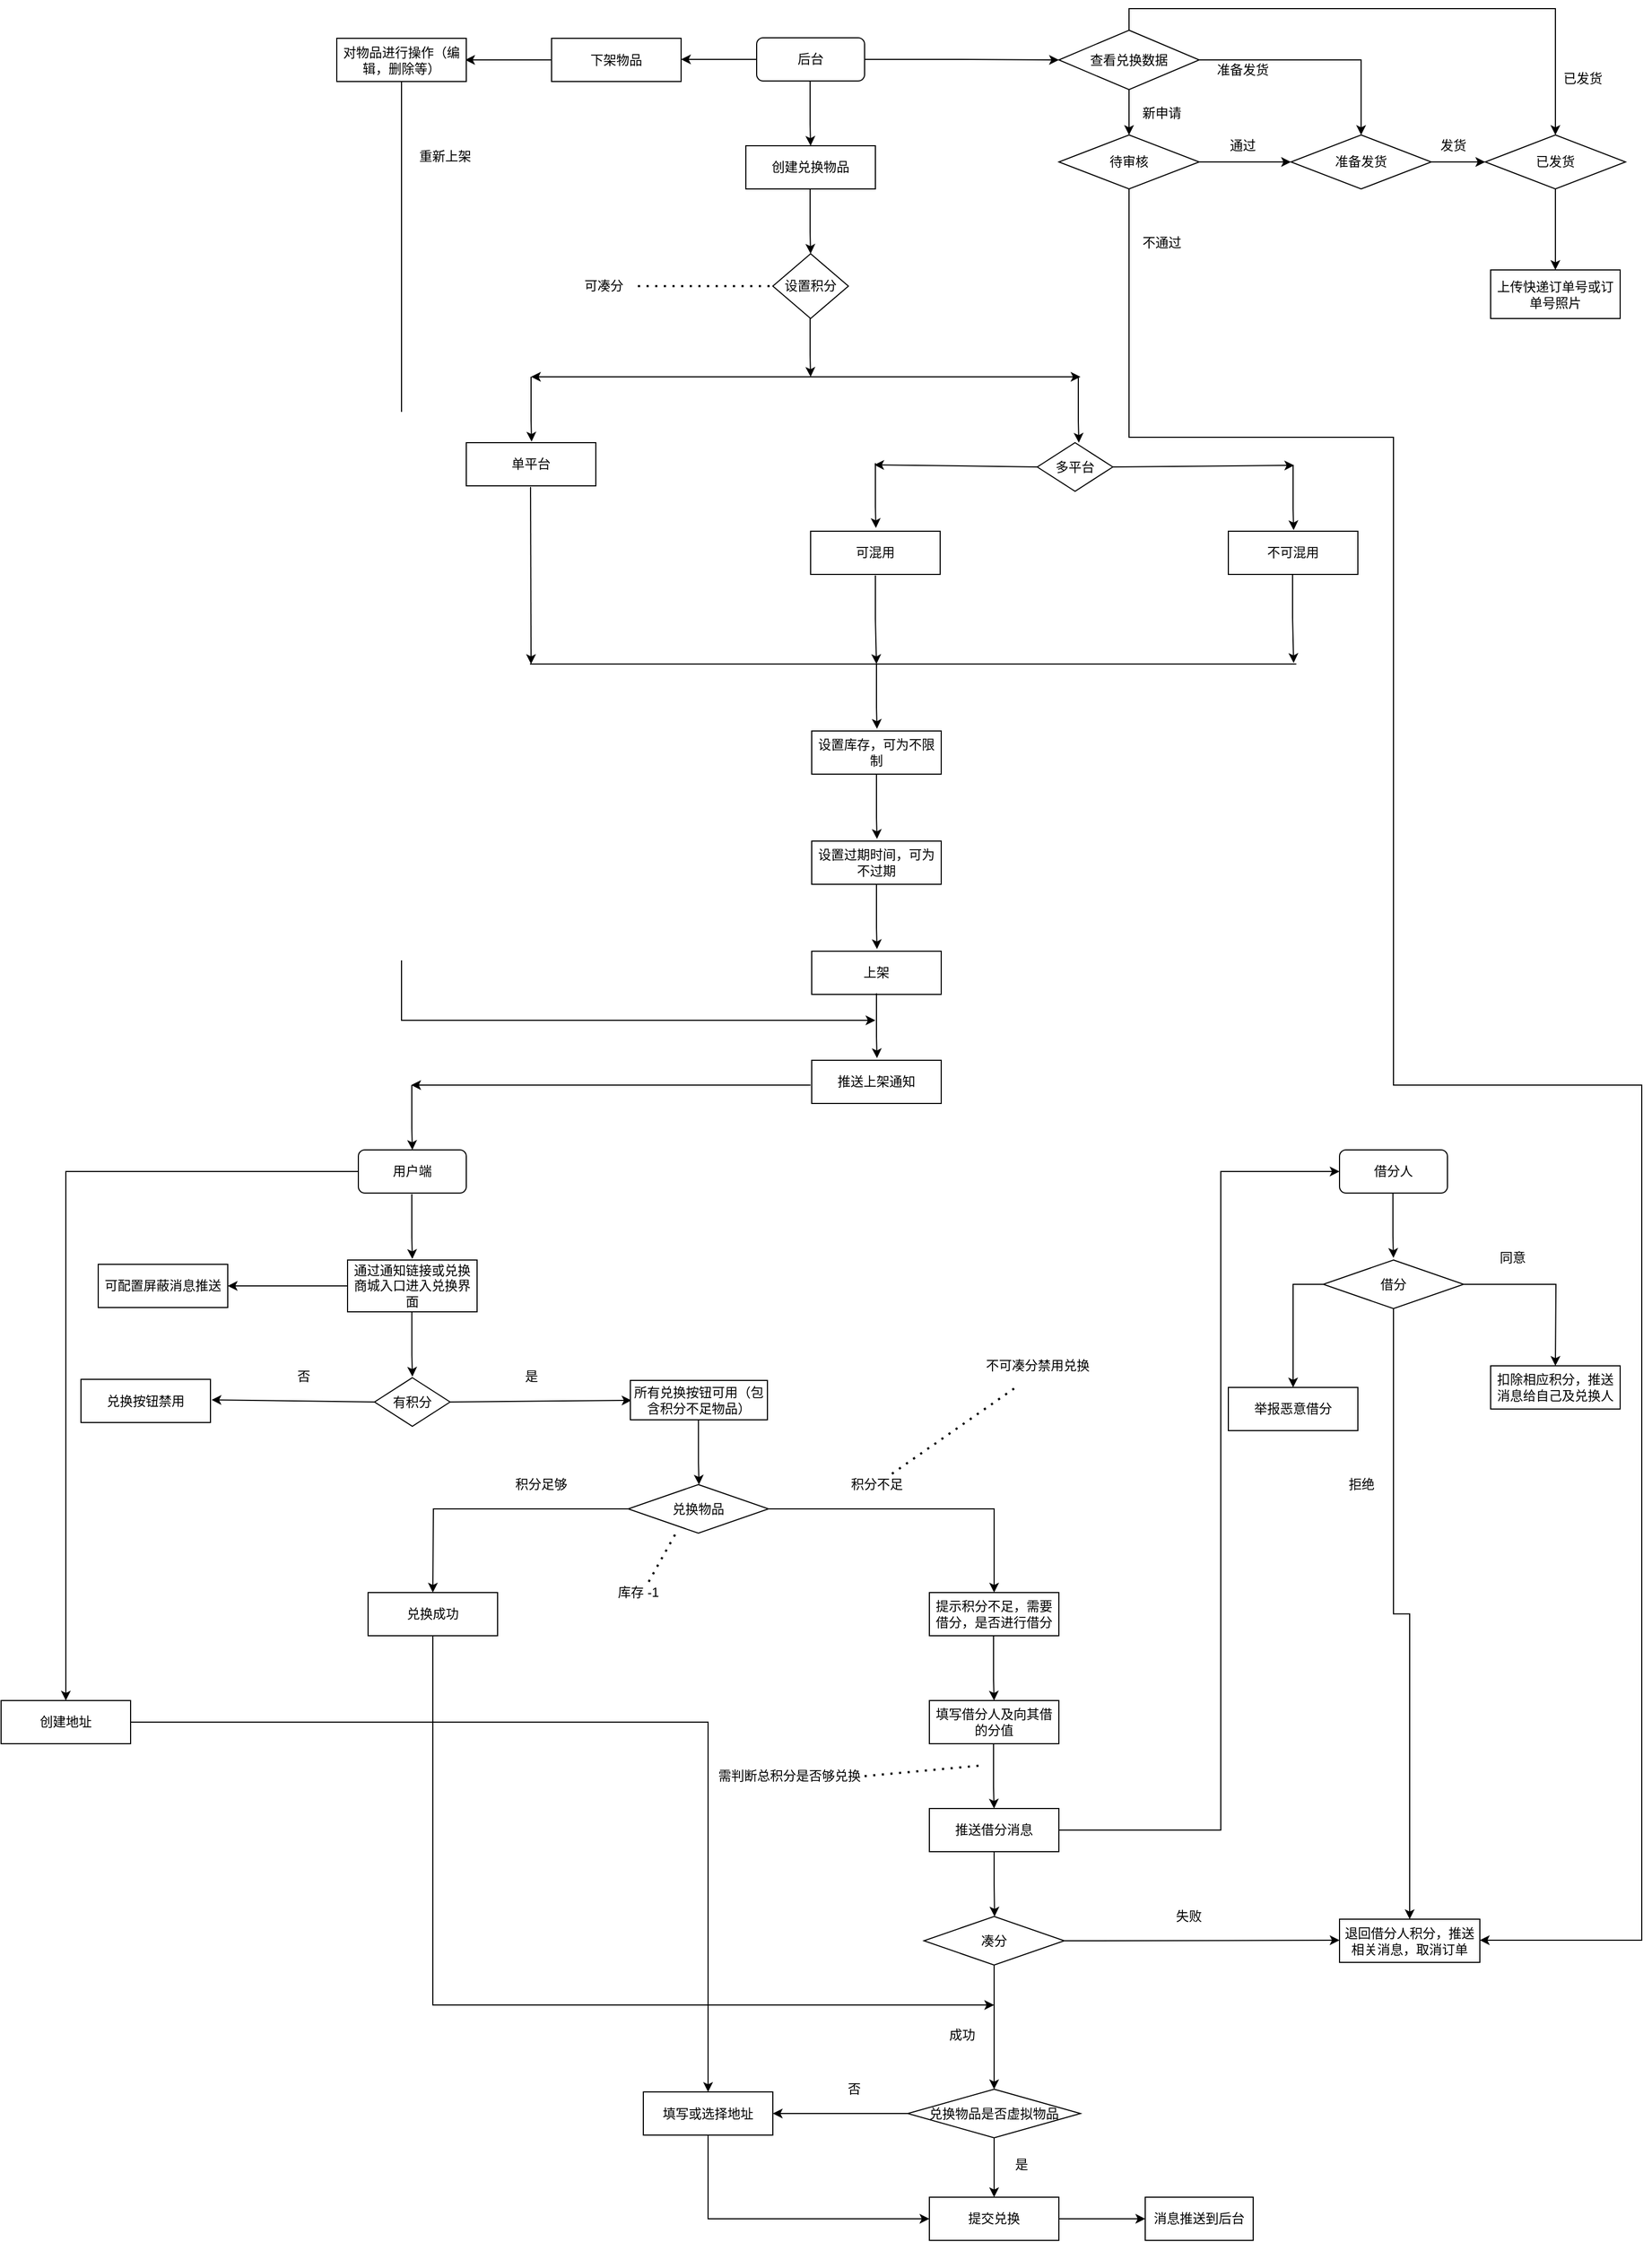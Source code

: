 <mxfile version="17.4.2" type="github">
  <diagram id="cCcrtTG4YtZ3M-jrRKzi" name="Page-1">
    <mxGraphModel dx="1395" dy="936" grid="1" gridSize="10" guides="1" tooltips="1" connect="1" arrows="1" fold="1" page="1" pageScale="1" pageWidth="1654" pageHeight="2336" math="0" shadow="0">
      <root>
        <mxCell id="0" />
        <mxCell id="1" parent="0" />
        <mxCell id="6nuq8oYSrlDfX3I86kUc-107" style="edgeStyle=orthogonalEdgeStyle;rounded=0;orthogonalLoop=1;jettySize=auto;html=1;exitX=1;exitY=0.5;exitDx=0;exitDy=0;" parent="1" source="6nuq8oYSrlDfX3I86kUc-1" target="6nuq8oYSrlDfX3I86kUc-106" edge="1">
          <mxGeometry relative="1" as="geometry" />
        </mxCell>
        <mxCell id="6nuq8oYSrlDfX3I86kUc-128" value="" style="edgeStyle=orthogonalEdgeStyle;rounded=0;orthogonalLoop=1;jettySize=auto;html=1;" parent="1" source="6nuq8oYSrlDfX3I86kUc-1" edge="1">
          <mxGeometry relative="1" as="geometry">
            <mxPoint x="670" y="88" as="targetPoint" />
          </mxGeometry>
        </mxCell>
        <mxCell id="6nuq8oYSrlDfX3I86kUc-1" value="后台" style="rounded=1;whiteSpace=wrap;html=1;" parent="1" vertex="1">
          <mxGeometry x="740" y="68" width="100" height="40" as="geometry" />
        </mxCell>
        <mxCell id="6nuq8oYSrlDfX3I86kUc-4" value="" style="endArrow=classic;html=1;rounded=0;" parent="1" edge="1">
          <mxGeometry width="50" height="50" relative="1" as="geometry">
            <mxPoint x="789.5" y="108" as="sourcePoint" />
            <mxPoint x="790" y="168" as="targetPoint" />
            <Array as="points">
              <mxPoint x="789.5" y="148" />
            </Array>
          </mxGeometry>
        </mxCell>
        <mxCell id="6nuq8oYSrlDfX3I86kUc-5" value="创建兑换物品" style="rounded=0;whiteSpace=wrap;html=1;" parent="1" vertex="1">
          <mxGeometry x="730" y="168" width="120" height="40" as="geometry" />
        </mxCell>
        <mxCell id="6nuq8oYSrlDfX3I86kUc-7" value="" style="endArrow=classic;html=1;rounded=0;" parent="1" edge="1">
          <mxGeometry width="50" height="50" relative="1" as="geometry">
            <mxPoint x="789.5" y="208" as="sourcePoint" />
            <mxPoint x="790" y="268" as="targetPoint" />
            <Array as="points">
              <mxPoint x="789.5" y="248" />
            </Array>
          </mxGeometry>
        </mxCell>
        <mxCell id="6nuq8oYSrlDfX3I86kUc-9" value="" style="endArrow=classic;html=1;rounded=0;" parent="1" edge="1">
          <mxGeometry width="50" height="50" relative="1" as="geometry">
            <mxPoint x="789.5" y="322" as="sourcePoint" />
            <mxPoint x="790" y="382" as="targetPoint" />
            <Array as="points">
              <mxPoint x="789.5" y="362" />
            </Array>
          </mxGeometry>
        </mxCell>
        <mxCell id="6nuq8oYSrlDfX3I86kUc-10" value="" style="endArrow=classic;html=1;rounded=0;" parent="1" edge="1">
          <mxGeometry width="50" height="50" relative="1" as="geometry">
            <mxPoint x="791" y="382" as="sourcePoint" />
            <mxPoint x="531" y="382" as="targetPoint" />
          </mxGeometry>
        </mxCell>
        <mxCell id="6nuq8oYSrlDfX3I86kUc-11" value="" style="endArrow=classic;html=1;rounded=0;" parent="1" edge="1">
          <mxGeometry width="50" height="50" relative="1" as="geometry">
            <mxPoint x="531" y="382" as="sourcePoint" />
            <mxPoint x="531.5" y="442" as="targetPoint" />
            <Array as="points">
              <mxPoint x="531" y="422" />
            </Array>
          </mxGeometry>
        </mxCell>
        <mxCell id="6nuq8oYSrlDfX3I86kUc-12" value="&lt;span&gt;设置积分&lt;/span&gt;" style="rhombus;whiteSpace=wrap;html=1;" parent="1" vertex="1">
          <mxGeometry x="755" y="268" width="70" height="60" as="geometry" />
        </mxCell>
        <mxCell id="6nuq8oYSrlDfX3I86kUc-13" value="单平台" style="rounded=0;whiteSpace=wrap;html=1;" parent="1" vertex="1">
          <mxGeometry x="471" y="443" width="120" height="40" as="geometry" />
        </mxCell>
        <mxCell id="6nuq8oYSrlDfX3I86kUc-14" value="" style="endArrow=classic;html=1;rounded=0;" parent="1" edge="1">
          <mxGeometry width="50" height="50" relative="1" as="geometry">
            <mxPoint x="790" y="382" as="sourcePoint" />
            <mxPoint x="1040" y="382" as="targetPoint" />
          </mxGeometry>
        </mxCell>
        <mxCell id="6nuq8oYSrlDfX3I86kUc-15" value="" style="endArrow=classic;html=1;rounded=0;" parent="1" edge="1">
          <mxGeometry width="50" height="50" relative="1" as="geometry">
            <mxPoint x="1038" y="383" as="sourcePoint" />
            <mxPoint x="1038.5" y="443" as="targetPoint" />
            <Array as="points">
              <mxPoint x="1038" y="423" />
            </Array>
          </mxGeometry>
        </mxCell>
        <mxCell id="6nuq8oYSrlDfX3I86kUc-17" value="" style="endArrow=classic;html=1;rounded=0;exitX=0;exitY=0.5;exitDx=0;exitDy=0;" parent="1" source="6nuq8oYSrlDfX3I86kUc-27" edge="1">
          <mxGeometry width="50" height="50" relative="1" as="geometry">
            <mxPoint x="979" y="463.5" as="sourcePoint" />
            <mxPoint x="849" y="463.5" as="targetPoint" />
          </mxGeometry>
        </mxCell>
        <mxCell id="6nuq8oYSrlDfX3I86kUc-18" value="" style="endArrow=classic;html=1;rounded=0;exitX=1;exitY=0.5;exitDx=0;exitDy=0;" parent="1" source="6nuq8oYSrlDfX3I86kUc-27" edge="1">
          <mxGeometry width="50" height="50" relative="1" as="geometry">
            <mxPoint x="1098" y="463.5" as="sourcePoint" />
            <mxPoint x="1238" y="464" as="targetPoint" />
          </mxGeometry>
        </mxCell>
        <mxCell id="6nuq8oYSrlDfX3I86kUc-19" value="" style="endArrow=classic;html=1;rounded=0;" parent="1" edge="1">
          <mxGeometry width="50" height="50" relative="1" as="geometry">
            <mxPoint x="850" y="462" as="sourcePoint" />
            <mxPoint x="850.5" y="522" as="targetPoint" />
            <Array as="points">
              <mxPoint x="850" y="502" />
            </Array>
          </mxGeometry>
        </mxCell>
        <mxCell id="6nuq8oYSrlDfX3I86kUc-20" value="可混用" style="rounded=0;whiteSpace=wrap;html=1;" parent="1" vertex="1">
          <mxGeometry x="790" y="525" width="120" height="40" as="geometry" />
        </mxCell>
        <mxCell id="6nuq8oYSrlDfX3I86kUc-21" value="" style="endArrow=classic;html=1;rounded=0;" parent="1" edge="1">
          <mxGeometry width="50" height="50" relative="1" as="geometry">
            <mxPoint x="1237" y="464" as="sourcePoint" />
            <mxPoint x="1237.5" y="524" as="targetPoint" />
            <Array as="points">
              <mxPoint x="1237" y="504" />
            </Array>
          </mxGeometry>
        </mxCell>
        <mxCell id="6nuq8oYSrlDfX3I86kUc-22" value="不可混用" style="rounded=0;whiteSpace=wrap;html=1;" parent="1" vertex="1">
          <mxGeometry x="1177" y="525" width="120" height="40" as="geometry" />
        </mxCell>
        <mxCell id="6nuq8oYSrlDfX3I86kUc-23" value="" style="endArrow=classic;html=1;rounded=0;" parent="1" edge="1">
          <mxGeometry width="50" height="50" relative="1" as="geometry">
            <mxPoint x="530.52" y="484" as="sourcePoint" />
            <mxPoint x="531" y="648" as="targetPoint" />
          </mxGeometry>
        </mxCell>
        <mxCell id="6nuq8oYSrlDfX3I86kUc-24" value="" style="endArrow=classic;html=1;rounded=0;" parent="1" edge="1">
          <mxGeometry width="50" height="50" relative="1" as="geometry">
            <mxPoint x="850" y="566" as="sourcePoint" />
            <mxPoint x="851" y="648" as="targetPoint" />
            <Array as="points">
              <mxPoint x="850" y="606" />
            </Array>
          </mxGeometry>
        </mxCell>
        <mxCell id="6nuq8oYSrlDfX3I86kUc-25" value="" style="endArrow=classic;html=1;rounded=0;" parent="1" edge="1">
          <mxGeometry width="50" height="50" relative="1" as="geometry">
            <mxPoint x="1236.5" y="565" as="sourcePoint" />
            <mxPoint x="1237.5" y="647" as="targetPoint" />
            <Array as="points">
              <mxPoint x="1236.5" y="605" />
            </Array>
          </mxGeometry>
        </mxCell>
        <mxCell id="6nuq8oYSrlDfX3I86kUc-26" value="" style="endArrow=none;html=1;rounded=0;" parent="1" edge="1">
          <mxGeometry width="50" height="50" relative="1" as="geometry">
            <mxPoint x="530" y="648" as="sourcePoint" />
            <mxPoint x="1240" y="648" as="targetPoint" />
          </mxGeometry>
        </mxCell>
        <mxCell id="6nuq8oYSrlDfX3I86kUc-27" value="&lt;span&gt;多平台&lt;/span&gt;" style="rhombus;whiteSpace=wrap;html=1;" parent="1" vertex="1">
          <mxGeometry x="1000" y="443" width="70" height="45" as="geometry" />
        </mxCell>
        <mxCell id="6nuq8oYSrlDfX3I86kUc-28" value="" style="endArrow=classic;html=1;rounded=0;" parent="1" edge="1">
          <mxGeometry width="50" height="50" relative="1" as="geometry">
            <mxPoint x="851" y="648" as="sourcePoint" />
            <mxPoint x="851.5" y="708" as="targetPoint" />
            <Array as="points">
              <mxPoint x="851" y="688" />
            </Array>
          </mxGeometry>
        </mxCell>
        <mxCell id="6nuq8oYSrlDfX3I86kUc-29" value="设置库存，可为不限制" style="rounded=0;whiteSpace=wrap;html=1;" parent="1" vertex="1">
          <mxGeometry x="791" y="710" width="120" height="40" as="geometry" />
        </mxCell>
        <mxCell id="6nuq8oYSrlDfX3I86kUc-31" value="" style="endArrow=classic;html=1;rounded=0;" parent="1" edge="1">
          <mxGeometry width="50" height="50" relative="1" as="geometry">
            <mxPoint x="851" y="750" as="sourcePoint" />
            <mxPoint x="851.5" y="810" as="targetPoint" />
            <Array as="points">
              <mxPoint x="851" y="790" />
            </Array>
          </mxGeometry>
        </mxCell>
        <mxCell id="6nuq8oYSrlDfX3I86kUc-32" value="设置过期时间，可为不过期" style="rounded=0;whiteSpace=wrap;html=1;" parent="1" vertex="1">
          <mxGeometry x="791" y="812" width="120" height="40" as="geometry" />
        </mxCell>
        <mxCell id="6nuq8oYSrlDfX3I86kUc-33" value="" style="endArrow=classic;html=1;rounded=0;" parent="1" edge="1">
          <mxGeometry width="50" height="50" relative="1" as="geometry">
            <mxPoint x="851" y="852" as="sourcePoint" />
            <mxPoint x="851.5" y="912" as="targetPoint" />
            <Array as="points">
              <mxPoint x="851" y="892" />
            </Array>
          </mxGeometry>
        </mxCell>
        <mxCell id="6nuq8oYSrlDfX3I86kUc-34" value="上架" style="rounded=0;whiteSpace=wrap;html=1;" parent="1" vertex="1">
          <mxGeometry x="791" y="914" width="120" height="40" as="geometry" />
        </mxCell>
        <mxCell id="6nuq8oYSrlDfX3I86kUc-35" value="" style="endArrow=classic;html=1;rounded=0;" parent="1" edge="1">
          <mxGeometry width="50" height="50" relative="1" as="geometry">
            <mxPoint x="851" y="953" as="sourcePoint" />
            <mxPoint x="851.5" y="1013" as="targetPoint" />
            <Array as="points">
              <mxPoint x="851" y="993" />
            </Array>
          </mxGeometry>
        </mxCell>
        <mxCell id="6nuq8oYSrlDfX3I86kUc-36" value="推送上架通知" style="rounded=0;whiteSpace=wrap;html=1;" parent="1" vertex="1">
          <mxGeometry x="791" y="1015" width="120" height="40" as="geometry" />
        </mxCell>
        <mxCell id="6nuq8oYSrlDfX3I86kUc-85" style="edgeStyle=orthogonalEdgeStyle;rounded=0;orthogonalLoop=1;jettySize=auto;html=1;exitX=0;exitY=0.5;exitDx=0;exitDy=0;" parent="1" source="6nuq8oYSrlDfX3I86kUc-37" target="6nuq8oYSrlDfX3I86kUc-86" edge="1">
          <mxGeometry relative="1" as="geometry">
            <mxPoint x="30" y="1118" as="targetPoint" />
          </mxGeometry>
        </mxCell>
        <mxCell id="6nuq8oYSrlDfX3I86kUc-37" value="用户端" style="rounded=1;whiteSpace=wrap;html=1;" parent="1" vertex="1">
          <mxGeometry x="371" y="1098" width="100" height="40" as="geometry" />
        </mxCell>
        <mxCell id="6nuq8oYSrlDfX3I86kUc-38" value="" style="endArrow=classic;html=1;rounded=0;" parent="1" edge="1">
          <mxGeometry width="50" height="50" relative="1" as="geometry">
            <mxPoint x="790" y="1038" as="sourcePoint" />
            <mxPoint x="420" y="1038" as="targetPoint" />
          </mxGeometry>
        </mxCell>
        <mxCell id="6nuq8oYSrlDfX3I86kUc-39" value="" style="endArrow=classic;html=1;rounded=0;" parent="1" edge="1">
          <mxGeometry width="50" height="50" relative="1" as="geometry">
            <mxPoint x="420.52" y="1038" as="sourcePoint" />
            <mxPoint x="421.02" y="1098" as="targetPoint" />
            <Array as="points">
              <mxPoint x="420.52" y="1078" />
            </Array>
          </mxGeometry>
        </mxCell>
        <mxCell id="6nuq8oYSrlDfX3I86kUc-40" value="" style="endArrow=classic;html=1;rounded=0;" parent="1" edge="1">
          <mxGeometry width="50" height="50" relative="1" as="geometry">
            <mxPoint x="420.52" y="1139" as="sourcePoint" />
            <mxPoint x="421.02" y="1199" as="targetPoint" />
            <Array as="points">
              <mxPoint x="420.52" y="1179" />
            </Array>
          </mxGeometry>
        </mxCell>
        <mxCell id="6nuq8oYSrlDfX3I86kUc-41" value="通过通知链接或兑换商城入口进入兑换界面" style="rounded=0;whiteSpace=wrap;html=1;" parent="1" vertex="1">
          <mxGeometry x="361" y="1200" width="120" height="48" as="geometry" />
        </mxCell>
        <mxCell id="6nuq8oYSrlDfX3I86kUc-43" value="" style="endArrow=classic;html=1;rounded=0;exitX=0;exitY=0.5;exitDx=0;exitDy=0;" parent="1" source="6nuq8oYSrlDfX3I86kUc-45" edge="1">
          <mxGeometry width="50" height="50" relative="1" as="geometry">
            <mxPoint x="365" y="1329.5" as="sourcePoint" />
            <mxPoint x="235.0" y="1329.5" as="targetPoint" />
          </mxGeometry>
        </mxCell>
        <mxCell id="6nuq8oYSrlDfX3I86kUc-44" value="" style="endArrow=classic;html=1;rounded=0;exitX=1;exitY=0.5;exitDx=0;exitDy=0;" parent="1" source="6nuq8oYSrlDfX3I86kUc-45" edge="1">
          <mxGeometry width="50" height="50" relative="1" as="geometry">
            <mxPoint x="484" y="1329.5" as="sourcePoint" />
            <mxPoint x="624" y="1330" as="targetPoint" />
          </mxGeometry>
        </mxCell>
        <mxCell id="6nuq8oYSrlDfX3I86kUc-45" value="&lt;span&gt;有积分&lt;/span&gt;" style="rhombus;whiteSpace=wrap;html=1;" parent="1" vertex="1">
          <mxGeometry x="386" y="1309" width="70" height="45" as="geometry" />
        </mxCell>
        <mxCell id="6nuq8oYSrlDfX3I86kUc-46" value="" style="endArrow=classic;html=1;rounded=0;" parent="1" edge="1">
          <mxGeometry width="50" height="50" relative="1" as="geometry">
            <mxPoint x="420.58" y="1248.0" as="sourcePoint" />
            <mxPoint x="421.08" y="1308.0" as="targetPoint" />
            <Array as="points">
              <mxPoint x="420.58" y="1288" />
            </Array>
          </mxGeometry>
        </mxCell>
        <mxCell id="6nuq8oYSrlDfX3I86kUc-47" value="否" style="text;html=1;align=center;verticalAlign=middle;resizable=0;points=[];autosize=1;strokeColor=none;fillColor=none;" parent="1" vertex="1">
          <mxGeometry x="305" y="1298" width="30" height="20" as="geometry" />
        </mxCell>
        <mxCell id="6nuq8oYSrlDfX3I86kUc-48" value="" style="endArrow=classic;html=1;rounded=0;exitX=0;exitY=0.5;exitDx=0;exitDy=0;" parent="1" source="6nuq8oYSrlDfX3I86kUc-41" edge="1">
          <mxGeometry width="50" height="50" relative="1" as="geometry">
            <mxPoint x="480" y="1198" as="sourcePoint" />
            <mxPoint x="250" y="1224" as="targetPoint" />
          </mxGeometry>
        </mxCell>
        <mxCell id="6nuq8oYSrlDfX3I86kUc-49" value="可配置屏蔽消息推送" style="rounded=0;whiteSpace=wrap;html=1;" parent="1" vertex="1">
          <mxGeometry x="130" y="1204" width="120" height="40" as="geometry" />
        </mxCell>
        <mxCell id="6nuq8oYSrlDfX3I86kUc-50" value="兑换按钮禁用" style="rounded=0;whiteSpace=wrap;html=1;" parent="1" vertex="1">
          <mxGeometry x="114" y="1310.5" width="120" height="40" as="geometry" />
        </mxCell>
        <mxCell id="6nuq8oYSrlDfX3I86kUc-51" value="是" style="text;html=1;align=center;verticalAlign=middle;resizable=0;points=[];autosize=1;strokeColor=none;fillColor=none;" parent="1" vertex="1">
          <mxGeometry x="516" y="1298" width="30" height="20" as="geometry" />
        </mxCell>
        <mxCell id="6nuq8oYSrlDfX3I86kUc-52" value="所有兑换按钮可用（包含积分不足物品）" style="rounded=0;whiteSpace=wrap;html=1;" parent="1" vertex="1">
          <mxGeometry x="623" y="1311.5" width="127" height="36.5" as="geometry" />
        </mxCell>
        <mxCell id="6nuq8oYSrlDfX3I86kUc-54" value="" style="endArrow=classic;html=1;rounded=0;" parent="1" edge="1">
          <mxGeometry width="50" height="50" relative="1" as="geometry">
            <mxPoint x="686.08" y="1348.0" as="sourcePoint" />
            <mxPoint x="686.58" y="1408.0" as="targetPoint" />
            <Array as="points">
              <mxPoint x="686.08" y="1388" />
            </Array>
          </mxGeometry>
        </mxCell>
        <mxCell id="6nuq8oYSrlDfX3I86kUc-57" style="edgeStyle=orthogonalEdgeStyle;rounded=0;orthogonalLoop=1;jettySize=auto;html=1;exitX=0;exitY=0.5;exitDx=0;exitDy=0;" parent="1" source="6nuq8oYSrlDfX3I86kUc-55" edge="1">
          <mxGeometry relative="1" as="geometry">
            <mxPoint x="440" y="1508" as="targetPoint" />
          </mxGeometry>
        </mxCell>
        <mxCell id="6nuq8oYSrlDfX3I86kUc-60" style="edgeStyle=orthogonalEdgeStyle;rounded=0;orthogonalLoop=1;jettySize=auto;html=1;exitX=1;exitY=0.5;exitDx=0;exitDy=0;entryX=0.5;entryY=0;entryDx=0;entryDy=0;" parent="1" source="6nuq8oYSrlDfX3I86kUc-55" target="6nuq8oYSrlDfX3I86kUc-61" edge="1">
          <mxGeometry relative="1" as="geometry">
            <mxPoint x="960" y="1498" as="targetPoint" />
          </mxGeometry>
        </mxCell>
        <mxCell id="6nuq8oYSrlDfX3I86kUc-55" value="兑换物品" style="rhombus;whiteSpace=wrap;html=1;" parent="1" vertex="1">
          <mxGeometry x="621" y="1408" width="130" height="45" as="geometry" />
        </mxCell>
        <mxCell id="mhnZXUVumGcsOrio4Qg9-2" style="edgeStyle=orthogonalEdgeStyle;rounded=0;orthogonalLoop=1;jettySize=auto;html=1;exitX=0.5;exitY=1;exitDx=0;exitDy=0;" edge="1" parent="1" source="6nuq8oYSrlDfX3I86kUc-58">
          <mxGeometry relative="1" as="geometry">
            <mxPoint x="960" y="1890" as="targetPoint" />
            <Array as="points">
              <mxPoint x="440" y="1890" />
            </Array>
          </mxGeometry>
        </mxCell>
        <mxCell id="6nuq8oYSrlDfX3I86kUc-58" value="兑换成功" style="rounded=0;whiteSpace=wrap;html=1;" parent="1" vertex="1">
          <mxGeometry x="380" y="1508" width="120" height="40" as="geometry" />
        </mxCell>
        <mxCell id="6nuq8oYSrlDfX3I86kUc-59" value="积分足够" style="text;html=1;align=center;verticalAlign=middle;resizable=0;points=[];autosize=1;strokeColor=none;fillColor=none;" parent="1" vertex="1">
          <mxGeometry x="510" y="1398" width="60" height="20" as="geometry" />
        </mxCell>
        <mxCell id="6nuq8oYSrlDfX3I86kUc-61" value="提示积分不足，需要借分，是否进行借分" style="rounded=0;whiteSpace=wrap;html=1;" parent="1" vertex="1">
          <mxGeometry x="900" y="1508" width="120" height="40" as="geometry" />
        </mxCell>
        <mxCell id="6nuq8oYSrlDfX3I86kUc-62" value="积分不足" style="text;html=1;align=center;verticalAlign=middle;resizable=0;points=[];autosize=1;strokeColor=none;fillColor=none;" parent="1" vertex="1">
          <mxGeometry x="821" y="1398" width="60" height="20" as="geometry" />
        </mxCell>
        <mxCell id="6nuq8oYSrlDfX3I86kUc-63" value="" style="endArrow=classic;html=1;rounded=0;" parent="1" edge="1">
          <mxGeometry width="50" height="50" relative="1" as="geometry">
            <mxPoint x="959.47" y="1548.0" as="sourcePoint" />
            <mxPoint x="959.97" y="1608" as="targetPoint" />
            <Array as="points">
              <mxPoint x="959.47" y="1588" />
            </Array>
          </mxGeometry>
        </mxCell>
        <mxCell id="6nuq8oYSrlDfX3I86kUc-64" value="填写借分人及向其借的分值" style="rounded=0;whiteSpace=wrap;html=1;" parent="1" vertex="1">
          <mxGeometry x="900" y="1608" width="120" height="40" as="geometry" />
        </mxCell>
        <mxCell id="6nuq8oYSrlDfX3I86kUc-65" value="" style="endArrow=classic;html=1;rounded=0;" parent="1" edge="1">
          <mxGeometry width="50" height="50" relative="1" as="geometry">
            <mxPoint x="959.47" y="1648" as="sourcePoint" />
            <mxPoint x="959.97" y="1708" as="targetPoint" />
            <Array as="points">
              <mxPoint x="959.47" y="1688" />
            </Array>
          </mxGeometry>
        </mxCell>
        <mxCell id="6nuq8oYSrlDfX3I86kUc-78" style="edgeStyle=orthogonalEdgeStyle;rounded=0;orthogonalLoop=1;jettySize=auto;html=1;exitX=0.5;exitY=1;exitDx=0;exitDy=0;" parent="1" source="6nuq8oYSrlDfX3I86kUc-66" edge="1">
          <mxGeometry relative="1" as="geometry">
            <mxPoint x="960.421" y="1808" as="targetPoint" />
          </mxGeometry>
        </mxCell>
        <mxCell id="6nuq8oYSrlDfX3I86kUc-66" value="推送借分消息" style="rounded=0;whiteSpace=wrap;html=1;" parent="1" vertex="1">
          <mxGeometry x="900" y="1708" width="120" height="40" as="geometry" />
        </mxCell>
        <mxCell id="6nuq8oYSrlDfX3I86kUc-67" value="借分人" style="rounded=1;whiteSpace=wrap;html=1;" parent="1" vertex="1">
          <mxGeometry x="1280" y="1098" width="100" height="40" as="geometry" />
        </mxCell>
        <mxCell id="6nuq8oYSrlDfX3I86kUc-69" value="" style="endArrow=classic;html=1;rounded=0;exitX=1;exitY=0.5;exitDx=0;exitDy=0;entryX=0;entryY=0.5;entryDx=0;entryDy=0;" parent="1" source="6nuq8oYSrlDfX3I86kUc-66" target="6nuq8oYSrlDfX3I86kUc-67" edge="1">
          <mxGeometry width="50" height="50" relative="1" as="geometry">
            <mxPoint x="1070" y="1538" as="sourcePoint" />
            <mxPoint x="1170" y="1128" as="targetPoint" />
            <Array as="points">
              <mxPoint x="1170" y="1728" />
              <mxPoint x="1170" y="1118" />
            </Array>
          </mxGeometry>
        </mxCell>
        <mxCell id="6nuq8oYSrlDfX3I86kUc-73" style="edgeStyle=orthogonalEdgeStyle;rounded=0;orthogonalLoop=1;jettySize=auto;html=1;exitX=1;exitY=0.5;exitDx=0;exitDy=0;" parent="1" source="6nuq8oYSrlDfX3I86kUc-70" edge="1">
          <mxGeometry relative="1" as="geometry">
            <mxPoint x="1480" y="1298" as="targetPoint" />
          </mxGeometry>
        </mxCell>
        <mxCell id="6nuq8oYSrlDfX3I86kUc-83" style="edgeStyle=orthogonalEdgeStyle;rounded=0;orthogonalLoop=1;jettySize=auto;html=1;exitX=0.5;exitY=1;exitDx=0;exitDy=0;entryX=0.5;entryY=0;entryDx=0;entryDy=0;" parent="1" source="6nuq8oYSrlDfX3I86kUc-70" target="6nuq8oYSrlDfX3I86kUc-82" edge="1">
          <mxGeometry relative="1" as="geometry" />
        </mxCell>
        <mxCell id="6nuq8oYSrlDfX3I86kUc-102" style="edgeStyle=orthogonalEdgeStyle;rounded=0;orthogonalLoop=1;jettySize=auto;html=1;exitX=0;exitY=0.5;exitDx=0;exitDy=0;entryX=0.5;entryY=0;entryDx=0;entryDy=0;" parent="1" source="6nuq8oYSrlDfX3I86kUc-70" target="6nuq8oYSrlDfX3I86kUc-103" edge="1">
          <mxGeometry relative="1" as="geometry">
            <mxPoint x="1240" y="1298" as="targetPoint" />
          </mxGeometry>
        </mxCell>
        <mxCell id="6nuq8oYSrlDfX3I86kUc-70" value="借分" style="rhombus;whiteSpace=wrap;html=1;" parent="1" vertex="1">
          <mxGeometry x="1265" y="1200" width="130" height="45" as="geometry" />
        </mxCell>
        <mxCell id="6nuq8oYSrlDfX3I86kUc-72" value="" style="endArrow=classic;html=1;rounded=0;" parent="1" edge="1">
          <mxGeometry width="50" height="50" relative="1" as="geometry">
            <mxPoint x="1329.47" y="1138" as="sourcePoint" />
            <mxPoint x="1329.97" y="1198" as="targetPoint" />
            <Array as="points">
              <mxPoint x="1329.47" y="1178" />
            </Array>
          </mxGeometry>
        </mxCell>
        <mxCell id="6nuq8oYSrlDfX3I86kUc-74" value="同意" style="text;html=1;align=center;verticalAlign=middle;resizable=0;points=[];autosize=1;strokeColor=none;fillColor=none;" parent="1" vertex="1">
          <mxGeometry x="1420" y="1188" width="40" height="20" as="geometry" />
        </mxCell>
        <mxCell id="6nuq8oYSrlDfX3I86kUc-75" value="扣除相应积分，推送消息给自己及兑换人" style="rounded=0;whiteSpace=wrap;html=1;" parent="1" vertex="1">
          <mxGeometry x="1420" y="1298" width="120" height="40" as="geometry" />
        </mxCell>
        <mxCell id="6nuq8oYSrlDfX3I86kUc-79" style="edgeStyle=orthogonalEdgeStyle;rounded=0;orthogonalLoop=1;jettySize=auto;html=1;exitX=1;exitY=0.5;exitDx=0;exitDy=0;" parent="1" source="6nuq8oYSrlDfX3I86kUc-77" edge="1">
          <mxGeometry relative="1" as="geometry">
            <mxPoint x="1280" y="1830" as="targetPoint" />
          </mxGeometry>
        </mxCell>
        <mxCell id="6nuq8oYSrlDfX3I86kUc-87" style="edgeStyle=orthogonalEdgeStyle;rounded=0;orthogonalLoop=1;jettySize=auto;html=1;exitX=0.5;exitY=1;exitDx=0;exitDy=0;" parent="1" source="6nuq8oYSrlDfX3I86kUc-77" target="6nuq8oYSrlDfX3I86kUc-92" edge="1">
          <mxGeometry relative="1" as="geometry">
            <mxPoint x="960" y="1938" as="targetPoint" />
          </mxGeometry>
        </mxCell>
        <mxCell id="6nuq8oYSrlDfX3I86kUc-77" value="凑分" style="rhombus;whiteSpace=wrap;html=1;" parent="1" vertex="1">
          <mxGeometry x="895" y="1808" width="130" height="45" as="geometry" />
        </mxCell>
        <mxCell id="6nuq8oYSrlDfX3I86kUc-80" value="失败" style="text;html=1;align=center;verticalAlign=middle;resizable=0;points=[];autosize=1;strokeColor=none;fillColor=none;" parent="1" vertex="1">
          <mxGeometry x="1120" y="1798" width="40" height="20" as="geometry" />
        </mxCell>
        <mxCell id="6nuq8oYSrlDfX3I86kUc-82" value="退回借分人积分，推送相关消息，取消订单" style="rounded=0;whiteSpace=wrap;html=1;" parent="1" vertex="1">
          <mxGeometry x="1280" y="1810.5" width="130" height="40" as="geometry" />
        </mxCell>
        <mxCell id="6nuq8oYSrlDfX3I86kUc-84" value="拒绝" style="text;html=1;align=center;verticalAlign=middle;resizable=0;points=[];autosize=1;strokeColor=none;fillColor=none;" parent="1" vertex="1">
          <mxGeometry x="1280" y="1398" width="40" height="20" as="geometry" />
        </mxCell>
        <mxCell id="6nuq8oYSrlDfX3I86kUc-97" style="edgeStyle=orthogonalEdgeStyle;rounded=0;orthogonalLoop=1;jettySize=auto;html=1;" parent="1" source="6nuq8oYSrlDfX3I86kUc-86" target="6nuq8oYSrlDfX3I86kUc-95" edge="1">
          <mxGeometry relative="1" as="geometry" />
        </mxCell>
        <mxCell id="6nuq8oYSrlDfX3I86kUc-86" value="创建地址" style="rounded=0;whiteSpace=wrap;html=1;" parent="1" vertex="1">
          <mxGeometry x="40" y="1608" width="120" height="40" as="geometry" />
        </mxCell>
        <mxCell id="6nuq8oYSrlDfX3I86kUc-88" value="成功" style="text;html=1;align=center;verticalAlign=middle;resizable=0;points=[];autosize=1;strokeColor=none;fillColor=none;" parent="1" vertex="1">
          <mxGeometry x="910" y="1908" width="40" height="20" as="geometry" />
        </mxCell>
        <mxCell id="6nuq8oYSrlDfX3I86kUc-89" value="" style="endArrow=none;dashed=1;html=1;dashPattern=1 3;strokeWidth=2;rounded=0;" parent="1" edge="1">
          <mxGeometry width="50" height="50" relative="1" as="geometry">
            <mxPoint x="840" y="1678" as="sourcePoint" />
            <mxPoint x="950" y="1668" as="targetPoint" />
          </mxGeometry>
        </mxCell>
        <mxCell id="6nuq8oYSrlDfX3I86kUc-90" value="需判断总积分是否够兑换" style="text;html=1;align=center;verticalAlign=middle;resizable=0;points=[];autosize=1;strokeColor=none;fillColor=none;" parent="1" vertex="1">
          <mxGeometry x="695" y="1668" width="150" height="20" as="geometry" />
        </mxCell>
        <mxCell id="6nuq8oYSrlDfX3I86kUc-93" style="edgeStyle=orthogonalEdgeStyle;rounded=0;orthogonalLoop=1;jettySize=auto;html=1;exitX=0;exitY=0.5;exitDx=0;exitDy=0;entryX=1;entryY=0.5;entryDx=0;entryDy=0;" parent="1" source="6nuq8oYSrlDfX3I86kUc-92" target="6nuq8oYSrlDfX3I86kUc-95" edge="1">
          <mxGeometry relative="1" as="geometry">
            <mxPoint x="760" y="1990.952" as="targetPoint" />
          </mxGeometry>
        </mxCell>
        <mxCell id="6nuq8oYSrlDfX3I86kUc-99" style="edgeStyle=orthogonalEdgeStyle;rounded=0;orthogonalLoop=1;jettySize=auto;html=1;" parent="1" source="6nuq8oYSrlDfX3I86kUc-92" target="6nuq8oYSrlDfX3I86kUc-98" edge="1">
          <mxGeometry relative="1" as="geometry" />
        </mxCell>
        <mxCell id="6nuq8oYSrlDfX3I86kUc-92" value="兑换物品是否虚拟物品" style="rhombus;whiteSpace=wrap;html=1;" parent="1" vertex="1">
          <mxGeometry x="880" y="1968" width="160" height="45" as="geometry" />
        </mxCell>
        <mxCell id="6nuq8oYSrlDfX3I86kUc-94" value="否" style="text;html=1;align=center;verticalAlign=middle;resizable=0;points=[];autosize=1;strokeColor=none;fillColor=none;" parent="1" vertex="1">
          <mxGeometry x="815" y="1958" width="30" height="20" as="geometry" />
        </mxCell>
        <mxCell id="6nuq8oYSrlDfX3I86kUc-101" style="edgeStyle=orthogonalEdgeStyle;rounded=0;orthogonalLoop=1;jettySize=auto;html=1;exitX=0.5;exitY=1;exitDx=0;exitDy=0;entryX=0;entryY=0.5;entryDx=0;entryDy=0;" parent="1" source="6nuq8oYSrlDfX3I86kUc-95" target="6nuq8oYSrlDfX3I86kUc-98" edge="1">
          <mxGeometry relative="1" as="geometry">
            <mxPoint x="694.762" y="2088" as="targetPoint" />
          </mxGeometry>
        </mxCell>
        <mxCell id="6nuq8oYSrlDfX3I86kUc-95" value="填写或选择地址" style="rounded=0;whiteSpace=wrap;html=1;" parent="1" vertex="1">
          <mxGeometry x="635" y="1970.5" width="120" height="40" as="geometry" />
        </mxCell>
        <mxCell id="nynZzHOmvhDMrH482RHS-2" value="" style="edgeStyle=orthogonalEdgeStyle;rounded=0;orthogonalLoop=1;jettySize=auto;html=1;" parent="1" source="6nuq8oYSrlDfX3I86kUc-98" target="nynZzHOmvhDMrH482RHS-1" edge="1">
          <mxGeometry relative="1" as="geometry" />
        </mxCell>
        <mxCell id="6nuq8oYSrlDfX3I86kUc-98" value="提交兑换" style="rounded=0;whiteSpace=wrap;html=1;" parent="1" vertex="1">
          <mxGeometry x="900" y="2068" width="120" height="40" as="geometry" />
        </mxCell>
        <mxCell id="6nuq8oYSrlDfX3I86kUc-103" value="举报恶意借分" style="rounded=0;whiteSpace=wrap;html=1;" parent="1" vertex="1">
          <mxGeometry x="1177" y="1318" width="120" height="40" as="geometry" />
        </mxCell>
        <mxCell id="6nuq8oYSrlDfX3I86kUc-109" style="edgeStyle=orthogonalEdgeStyle;rounded=0;orthogonalLoop=1;jettySize=auto;html=1;exitX=0.5;exitY=1;exitDx=0;exitDy=0;" parent="1" source="6nuq8oYSrlDfX3I86kUc-106" target="6nuq8oYSrlDfX3I86kUc-108" edge="1">
          <mxGeometry relative="1" as="geometry" />
        </mxCell>
        <mxCell id="6nuq8oYSrlDfX3I86kUc-114" style="edgeStyle=orthogonalEdgeStyle;rounded=0;orthogonalLoop=1;jettySize=auto;html=1;" parent="1" source="6nuq8oYSrlDfX3I86kUc-106" target="6nuq8oYSrlDfX3I86kUc-111" edge="1">
          <mxGeometry relative="1" as="geometry" />
        </mxCell>
        <mxCell id="6nuq8oYSrlDfX3I86kUc-119" style="edgeStyle=orthogonalEdgeStyle;rounded=0;orthogonalLoop=1;jettySize=auto;html=1;exitX=0.5;exitY=0;exitDx=0;exitDy=0;" parent="1" source="6nuq8oYSrlDfX3I86kUc-106" target="6nuq8oYSrlDfX3I86kUc-116" edge="1">
          <mxGeometry relative="1" as="geometry" />
        </mxCell>
        <mxCell id="6nuq8oYSrlDfX3I86kUc-106" value="&lt;span&gt;查看兑换数据&lt;/span&gt;" style="rhombus;whiteSpace=wrap;html=1;" parent="1" vertex="1">
          <mxGeometry x="1020" y="61" width="130" height="55" as="geometry" />
        </mxCell>
        <mxCell id="6nuq8oYSrlDfX3I86kUc-112" style="edgeStyle=orthogonalEdgeStyle;rounded=0;orthogonalLoop=1;jettySize=auto;html=1;exitX=1;exitY=0.5;exitDx=0;exitDy=0;" parent="1" source="6nuq8oYSrlDfX3I86kUc-108" target="6nuq8oYSrlDfX3I86kUc-111" edge="1">
          <mxGeometry relative="1" as="geometry" />
        </mxCell>
        <mxCell id="6nuq8oYSrlDfX3I86kUc-121" style="edgeStyle=orthogonalEdgeStyle;rounded=0;orthogonalLoop=1;jettySize=auto;html=1;exitX=0.5;exitY=1;exitDx=0;exitDy=0;" parent="1" source="6nuq8oYSrlDfX3I86kUc-108" target="6nuq8oYSrlDfX3I86kUc-82" edge="1">
          <mxGeometry relative="1" as="geometry">
            <mxPoint x="1560" y="1498" as="targetPoint" />
            <Array as="points">
              <mxPoint x="1085" y="438" />
              <mxPoint x="1330" y="438" />
              <mxPoint x="1330" y="1038" />
              <mxPoint x="1560" y="1038" />
              <mxPoint x="1560" y="1830" />
            </Array>
          </mxGeometry>
        </mxCell>
        <mxCell id="6nuq8oYSrlDfX3I86kUc-108" value="&lt;span&gt;待审核&lt;/span&gt;" style="rhombus;whiteSpace=wrap;html=1;" parent="1" vertex="1">
          <mxGeometry x="1020" y="158" width="130" height="50" as="geometry" />
        </mxCell>
        <mxCell id="6nuq8oYSrlDfX3I86kUc-110" value="新申请" style="text;html=1;align=center;verticalAlign=middle;resizable=0;points=[];autosize=1;strokeColor=none;fillColor=none;" parent="1" vertex="1">
          <mxGeometry x="1090" y="128" width="50" height="20" as="geometry" />
        </mxCell>
        <mxCell id="6nuq8oYSrlDfX3I86kUc-117" style="edgeStyle=orthogonalEdgeStyle;rounded=0;orthogonalLoop=1;jettySize=auto;html=1;exitX=1;exitY=0.5;exitDx=0;exitDy=0;" parent="1" source="6nuq8oYSrlDfX3I86kUc-111" target="6nuq8oYSrlDfX3I86kUc-116" edge="1">
          <mxGeometry relative="1" as="geometry" />
        </mxCell>
        <mxCell id="6nuq8oYSrlDfX3I86kUc-111" value="&lt;span&gt;准备发货&lt;/span&gt;" style="rhombus;whiteSpace=wrap;html=1;" parent="1" vertex="1">
          <mxGeometry x="1235" y="158" width="130" height="50" as="geometry" />
        </mxCell>
        <mxCell id="6nuq8oYSrlDfX3I86kUc-113" value="通过" style="text;html=1;align=center;verticalAlign=middle;resizable=0;points=[];autosize=1;strokeColor=none;fillColor=none;" parent="1" vertex="1">
          <mxGeometry x="1170" y="158" width="40" height="20" as="geometry" />
        </mxCell>
        <mxCell id="6nuq8oYSrlDfX3I86kUc-115" value="准备发货" style="text;html=1;align=center;verticalAlign=middle;resizable=0;points=[];autosize=1;strokeColor=none;fillColor=none;" parent="1" vertex="1">
          <mxGeometry x="1160" y="88" width="60" height="20" as="geometry" />
        </mxCell>
        <mxCell id="6nuq8oYSrlDfX3I86kUc-124" value="" style="edgeStyle=orthogonalEdgeStyle;rounded=0;orthogonalLoop=1;jettySize=auto;html=1;" parent="1" source="6nuq8oYSrlDfX3I86kUc-116" target="6nuq8oYSrlDfX3I86kUc-123" edge="1">
          <mxGeometry relative="1" as="geometry" />
        </mxCell>
        <mxCell id="6nuq8oYSrlDfX3I86kUc-116" value="&lt;span&gt;已发货&lt;/span&gt;" style="rhombus;whiteSpace=wrap;html=1;" parent="1" vertex="1">
          <mxGeometry x="1415" y="158" width="130" height="50" as="geometry" />
        </mxCell>
        <mxCell id="6nuq8oYSrlDfX3I86kUc-118" value="发货" style="text;html=1;align=center;verticalAlign=middle;resizable=0;points=[];autosize=1;strokeColor=none;fillColor=none;" parent="1" vertex="1">
          <mxGeometry x="1365" y="158" width="40" height="20" as="geometry" />
        </mxCell>
        <mxCell id="6nuq8oYSrlDfX3I86kUc-120" value="已发货" style="text;html=1;align=center;verticalAlign=middle;resizable=0;points=[];autosize=1;strokeColor=none;fillColor=none;" parent="1" vertex="1">
          <mxGeometry x="1480" y="96" width="50" height="20" as="geometry" />
        </mxCell>
        <mxCell id="6nuq8oYSrlDfX3I86kUc-122" value="不通过" style="text;html=1;align=center;verticalAlign=middle;resizable=0;points=[];autosize=1;strokeColor=none;fillColor=none;" parent="1" vertex="1">
          <mxGeometry x="1090" y="248" width="50" height="20" as="geometry" />
        </mxCell>
        <mxCell id="6nuq8oYSrlDfX3I86kUc-123" value="上传快递订单号或订单号照片" style="whiteSpace=wrap;html=1;" parent="1" vertex="1">
          <mxGeometry x="1420" y="283" width="120" height="45" as="geometry" />
        </mxCell>
        <mxCell id="6nuq8oYSrlDfX3I86kUc-131" value="" style="edgeStyle=orthogonalEdgeStyle;rounded=0;orthogonalLoop=1;jettySize=auto;html=1;" parent="1" source="6nuq8oYSrlDfX3I86kUc-129" edge="1">
          <mxGeometry relative="1" as="geometry">
            <mxPoint x="470" y="88.5" as="targetPoint" />
          </mxGeometry>
        </mxCell>
        <mxCell id="6nuq8oYSrlDfX3I86kUc-129" value="下架物品" style="rounded=0;whiteSpace=wrap;html=1;" parent="1" vertex="1">
          <mxGeometry x="550" y="68.5" width="120" height="40" as="geometry" />
        </mxCell>
        <mxCell id="6nuq8oYSrlDfX3I86kUc-133" style="edgeStyle=orthogonalEdgeStyle;rounded=0;orthogonalLoop=1;jettySize=auto;html=1;" parent="1" source="6nuq8oYSrlDfX3I86kUc-132" edge="1">
          <mxGeometry relative="1" as="geometry">
            <mxPoint x="850" y="978" as="targetPoint" />
            <Array as="points">
              <mxPoint x="411" y="978" />
            </Array>
          </mxGeometry>
        </mxCell>
        <mxCell id="6nuq8oYSrlDfX3I86kUc-132" value="对物品进行操作（编辑，删除等）" style="rounded=0;whiteSpace=wrap;html=1;" parent="1" vertex="1">
          <mxGeometry x="351" y="68.5" width="120" height="40" as="geometry" />
        </mxCell>
        <mxCell id="6nuq8oYSrlDfX3I86kUc-134" value="重新上架" style="text;html=1;align=center;verticalAlign=middle;resizable=0;points=[];autosize=1;strokeColor=none;fillColor=none;" parent="1" vertex="1">
          <mxGeometry x="421" y="168" width="60" height="20" as="geometry" />
        </mxCell>
        <mxCell id="6nuq8oYSrlDfX3I86kUc-136" value="是" style="text;html=1;align=center;verticalAlign=middle;resizable=0;points=[];autosize=1;strokeColor=none;fillColor=none;" parent="1" vertex="1">
          <mxGeometry x="970" y="2028" width="30" height="20" as="geometry" />
        </mxCell>
        <mxCell id="nynZzHOmvhDMrH482RHS-1" value="消息推送到后台" style="whiteSpace=wrap;html=1;rounded=0;" parent="1" vertex="1">
          <mxGeometry x="1100" y="2068" width="100" height="40" as="geometry" />
        </mxCell>
        <mxCell id="nynZzHOmvhDMrH482RHS-3" value="" style="endArrow=none;dashed=1;html=1;dashPattern=1 3;strokeWidth=2;rounded=0;entryX=0.346;entryY=0.967;entryDx=0;entryDy=0;entryPerimeter=0;" parent="1" target="6nuq8oYSrlDfX3I86kUc-55" edge="1">
          <mxGeometry width="50" height="50" relative="1" as="geometry">
            <mxPoint x="640" y="1498" as="sourcePoint" />
            <mxPoint x="680" y="1628" as="targetPoint" />
          </mxGeometry>
        </mxCell>
        <mxCell id="nynZzHOmvhDMrH482RHS-4" value="库存 -1" style="text;html=1;align=center;verticalAlign=middle;resizable=0;points=[];autosize=1;strokeColor=none;fillColor=none;" parent="1" vertex="1">
          <mxGeometry x="605" y="1498" width="50" height="20" as="geometry" />
        </mxCell>
        <mxCell id="JtmXJP5Ntn7DMkoprM5g-1" value="" style="endArrow=none;dashed=1;html=1;dashPattern=1 3;strokeWidth=2;rounded=0;entryX=0;entryY=0.5;entryDx=0;entryDy=0;" parent="1" target="6nuq8oYSrlDfX3I86kUc-12" edge="1">
          <mxGeometry width="50" height="50" relative="1" as="geometry">
            <mxPoint x="630" y="298" as="sourcePoint" />
            <mxPoint x="890" y="498" as="targetPoint" />
          </mxGeometry>
        </mxCell>
        <mxCell id="JtmXJP5Ntn7DMkoprM5g-2" value="可凑分" style="text;html=1;align=center;verticalAlign=middle;resizable=0;points=[];autosize=1;strokeColor=none;fillColor=none;" parent="1" vertex="1">
          <mxGeometry x="573" y="288" width="50" height="20" as="geometry" />
        </mxCell>
        <mxCell id="JtmXJP5Ntn7DMkoprM5g-3" value="" style="endArrow=none;dashed=1;html=1;dashPattern=1 3;strokeWidth=2;rounded=0;" parent="1" source="6nuq8oYSrlDfX3I86kUc-62" edge="1">
          <mxGeometry width="50" height="50" relative="1" as="geometry">
            <mxPoint x="1010" y="1478" as="sourcePoint" />
            <mxPoint x="980" y="1318" as="targetPoint" />
          </mxGeometry>
        </mxCell>
        <mxCell id="JtmXJP5Ntn7DMkoprM5g-4" value="不可凑分禁用兑换" style="text;html=1;align=center;verticalAlign=middle;resizable=0;points=[];autosize=1;strokeColor=none;fillColor=none;" parent="1" vertex="1">
          <mxGeometry x="945" y="1288" width="110" height="20" as="geometry" />
        </mxCell>
      </root>
    </mxGraphModel>
  </diagram>
</mxfile>
